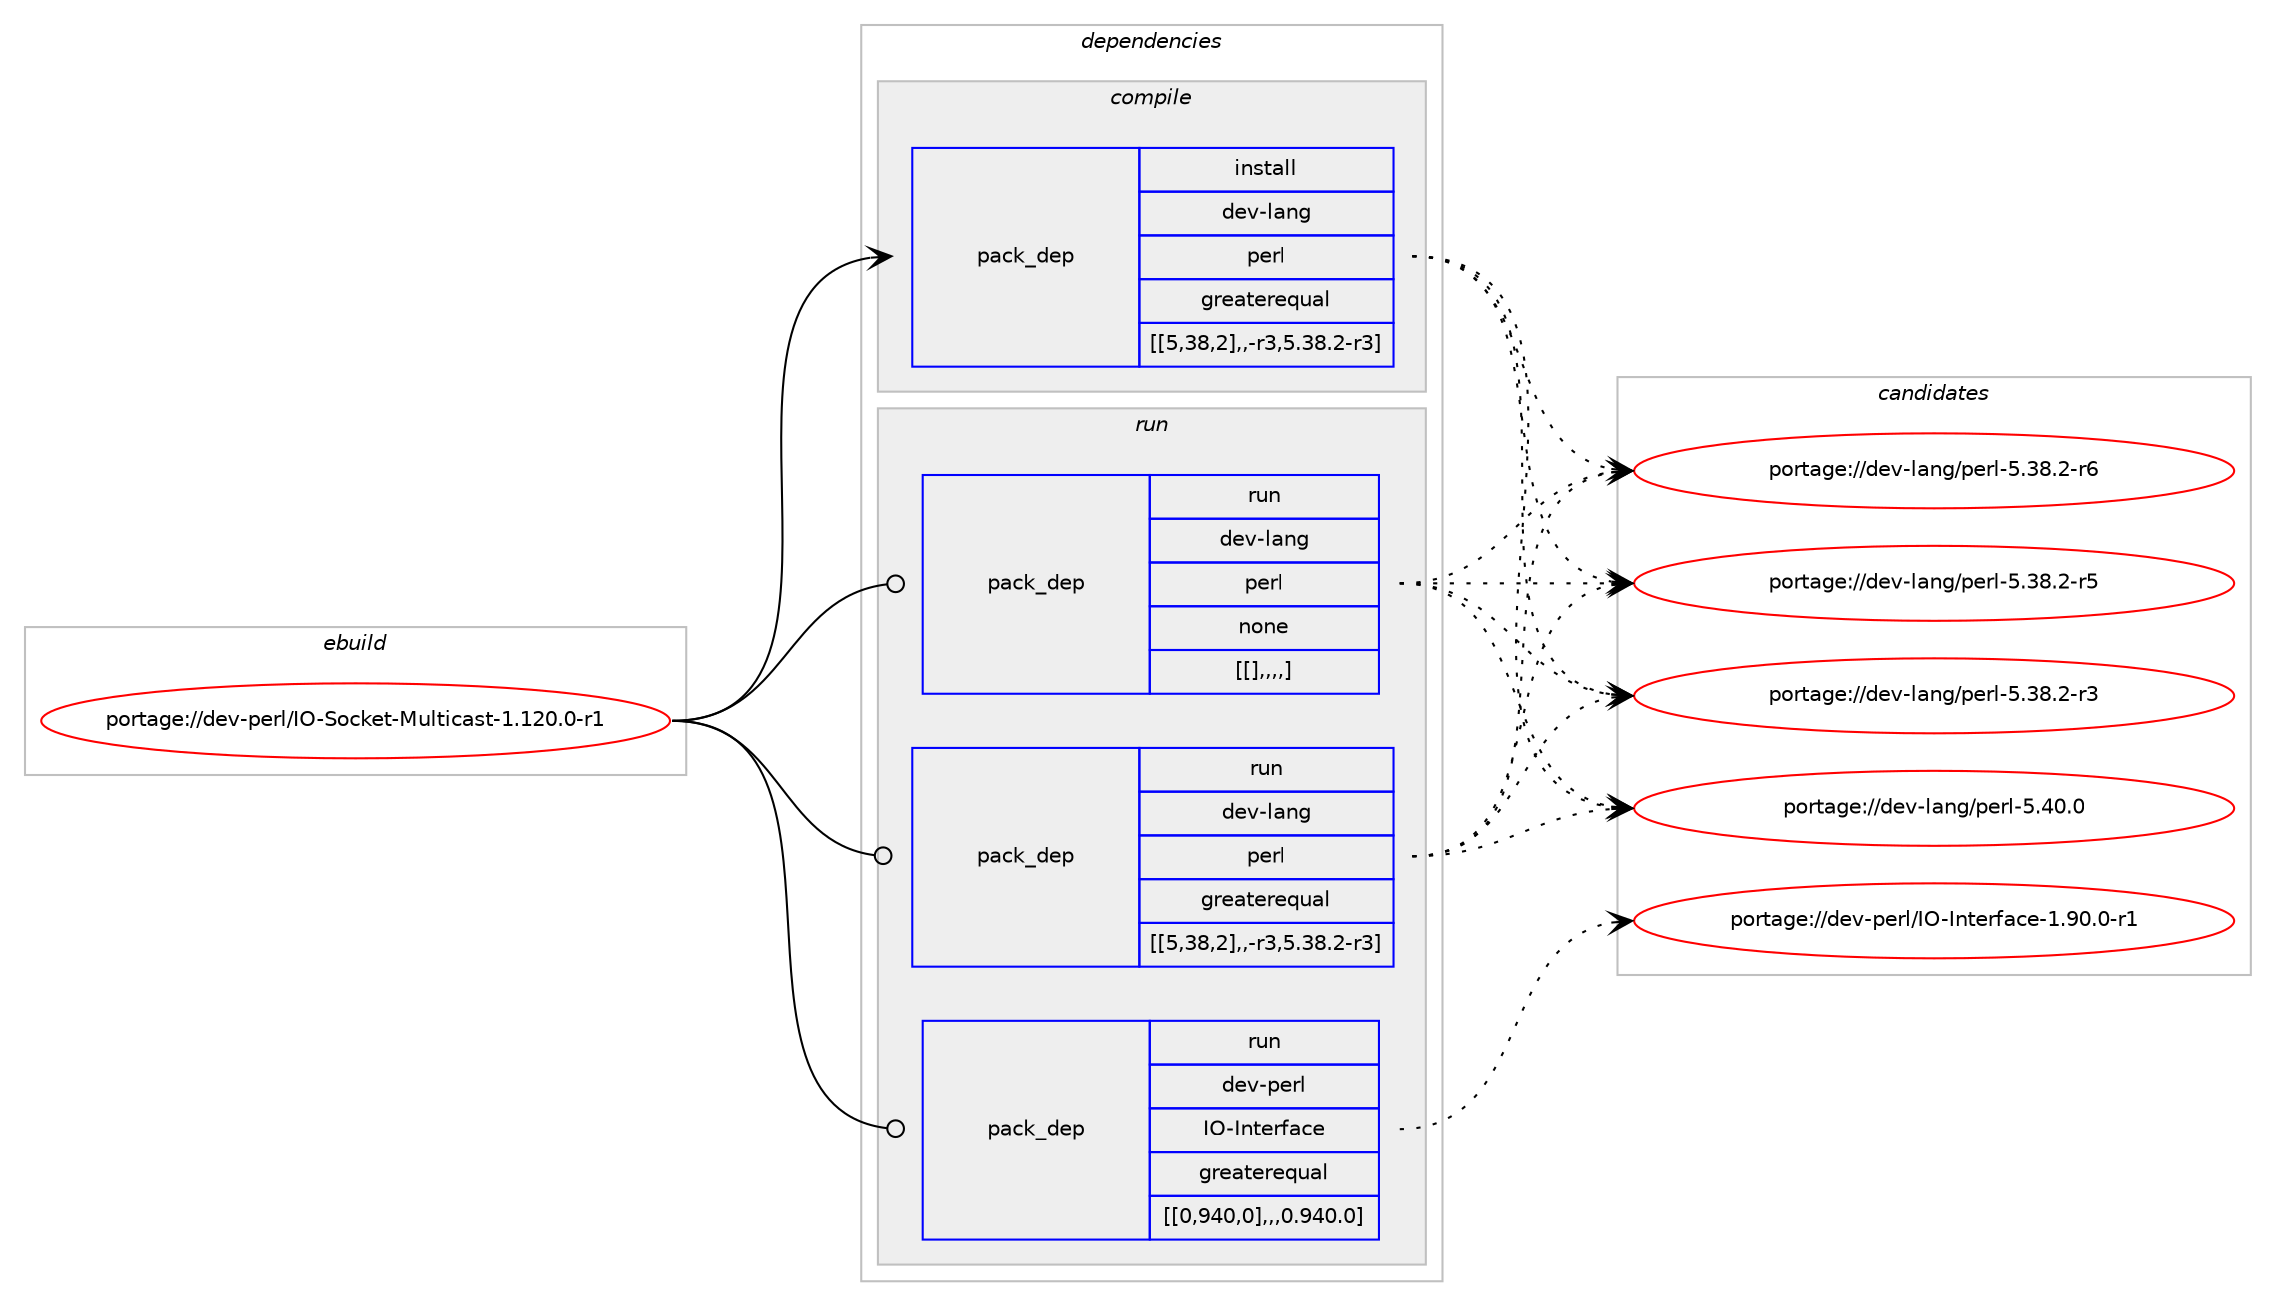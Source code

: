 digraph prolog {

# *************
# Graph options
# *************

newrank=true;
concentrate=true;
compound=true;
graph [rankdir=LR,fontname=Helvetica,fontsize=10,ranksep=1.5];#, ranksep=2.5, nodesep=0.2];
edge  [arrowhead=vee];
node  [fontname=Helvetica,fontsize=10];

# **********
# The ebuild
# **********

subgraph cluster_leftcol {
color=gray;
label=<<i>ebuild</i>>;
id [label="portage://dev-perl/IO-Socket-Multicast-1.120.0-r1", color=red, width=4, href="../dev-perl/IO-Socket-Multicast-1.120.0-r1.svg"];
}

# ****************
# The dependencies
# ****************

subgraph cluster_midcol {
color=gray;
label=<<i>dependencies</i>>;
subgraph cluster_compile {
fillcolor="#eeeeee";
style=filled;
label=<<i>compile</i>>;
subgraph pack100918 {
dependency132506 [label=<<TABLE BORDER="0" CELLBORDER="1" CELLSPACING="0" CELLPADDING="4" WIDTH="220"><TR><TD ROWSPAN="6" CELLPADDING="30">pack_dep</TD></TR><TR><TD WIDTH="110">install</TD></TR><TR><TD>dev-lang</TD></TR><TR><TD>perl</TD></TR><TR><TD>greaterequal</TD></TR><TR><TD>[[5,38,2],,-r3,5.38.2-r3]</TD></TR></TABLE>>, shape=none, color=blue];
}
id:e -> dependency132506:w [weight=20,style="solid",arrowhead="vee"];
}
subgraph cluster_compileandrun {
fillcolor="#eeeeee";
style=filled;
label=<<i>compile and run</i>>;
}
subgraph cluster_run {
fillcolor="#eeeeee";
style=filled;
label=<<i>run</i>>;
subgraph pack100919 {
dependency132507 [label=<<TABLE BORDER="0" CELLBORDER="1" CELLSPACING="0" CELLPADDING="4" WIDTH="220"><TR><TD ROWSPAN="6" CELLPADDING="30">pack_dep</TD></TR><TR><TD WIDTH="110">run</TD></TR><TR><TD>dev-lang</TD></TR><TR><TD>perl</TD></TR><TR><TD>greaterequal</TD></TR><TR><TD>[[5,38,2],,-r3,5.38.2-r3]</TD></TR></TABLE>>, shape=none, color=blue];
}
id:e -> dependency132507:w [weight=20,style="solid",arrowhead="odot"];
subgraph pack100920 {
dependency132508 [label=<<TABLE BORDER="0" CELLBORDER="1" CELLSPACING="0" CELLPADDING="4" WIDTH="220"><TR><TD ROWSPAN="6" CELLPADDING="30">pack_dep</TD></TR><TR><TD WIDTH="110">run</TD></TR><TR><TD>dev-lang</TD></TR><TR><TD>perl</TD></TR><TR><TD>none</TD></TR><TR><TD>[[],,,,]</TD></TR></TABLE>>, shape=none, color=blue];
}
id:e -> dependency132508:w [weight=20,style="solid",arrowhead="odot"];
subgraph pack100921 {
dependency132509 [label=<<TABLE BORDER="0" CELLBORDER="1" CELLSPACING="0" CELLPADDING="4" WIDTH="220"><TR><TD ROWSPAN="6" CELLPADDING="30">pack_dep</TD></TR><TR><TD WIDTH="110">run</TD></TR><TR><TD>dev-perl</TD></TR><TR><TD>IO-Interface</TD></TR><TR><TD>greaterequal</TD></TR><TR><TD>[[0,940,0],,,0.940.0]</TD></TR></TABLE>>, shape=none, color=blue];
}
id:e -> dependency132509:w [weight=20,style="solid",arrowhead="odot"];
}
}

# **************
# The candidates
# **************

subgraph cluster_choices {
rank=same;
color=gray;
label=<<i>candidates</i>>;

subgraph choice100918 {
color=black;
nodesep=1;
choice10010111845108971101034711210111410845534652484648 [label="portage://dev-lang/perl-5.40.0", color=red, width=4,href="../dev-lang/perl-5.40.0.svg"];
choice100101118451089711010347112101114108455346515646504511454 [label="portage://dev-lang/perl-5.38.2-r6", color=red, width=4,href="../dev-lang/perl-5.38.2-r6.svg"];
choice100101118451089711010347112101114108455346515646504511453 [label="portage://dev-lang/perl-5.38.2-r5", color=red, width=4,href="../dev-lang/perl-5.38.2-r5.svg"];
choice100101118451089711010347112101114108455346515646504511451 [label="portage://dev-lang/perl-5.38.2-r3", color=red, width=4,href="../dev-lang/perl-5.38.2-r3.svg"];
dependency132506:e -> choice10010111845108971101034711210111410845534652484648:w [style=dotted,weight="100"];
dependency132506:e -> choice100101118451089711010347112101114108455346515646504511454:w [style=dotted,weight="100"];
dependency132506:e -> choice100101118451089711010347112101114108455346515646504511453:w [style=dotted,weight="100"];
dependency132506:e -> choice100101118451089711010347112101114108455346515646504511451:w [style=dotted,weight="100"];
}
subgraph choice100919 {
color=black;
nodesep=1;
choice10010111845108971101034711210111410845534652484648 [label="portage://dev-lang/perl-5.40.0", color=red, width=4,href="../dev-lang/perl-5.40.0.svg"];
choice100101118451089711010347112101114108455346515646504511454 [label="portage://dev-lang/perl-5.38.2-r6", color=red, width=4,href="../dev-lang/perl-5.38.2-r6.svg"];
choice100101118451089711010347112101114108455346515646504511453 [label="portage://dev-lang/perl-5.38.2-r5", color=red, width=4,href="../dev-lang/perl-5.38.2-r5.svg"];
choice100101118451089711010347112101114108455346515646504511451 [label="portage://dev-lang/perl-5.38.2-r3", color=red, width=4,href="../dev-lang/perl-5.38.2-r3.svg"];
dependency132507:e -> choice10010111845108971101034711210111410845534652484648:w [style=dotted,weight="100"];
dependency132507:e -> choice100101118451089711010347112101114108455346515646504511454:w [style=dotted,weight="100"];
dependency132507:e -> choice100101118451089711010347112101114108455346515646504511453:w [style=dotted,weight="100"];
dependency132507:e -> choice100101118451089711010347112101114108455346515646504511451:w [style=dotted,weight="100"];
}
subgraph choice100920 {
color=black;
nodesep=1;
choice10010111845108971101034711210111410845534652484648 [label="portage://dev-lang/perl-5.40.0", color=red, width=4,href="../dev-lang/perl-5.40.0.svg"];
choice100101118451089711010347112101114108455346515646504511454 [label="portage://dev-lang/perl-5.38.2-r6", color=red, width=4,href="../dev-lang/perl-5.38.2-r6.svg"];
choice100101118451089711010347112101114108455346515646504511453 [label="portage://dev-lang/perl-5.38.2-r5", color=red, width=4,href="../dev-lang/perl-5.38.2-r5.svg"];
choice100101118451089711010347112101114108455346515646504511451 [label="portage://dev-lang/perl-5.38.2-r3", color=red, width=4,href="../dev-lang/perl-5.38.2-r3.svg"];
dependency132508:e -> choice10010111845108971101034711210111410845534652484648:w [style=dotted,weight="100"];
dependency132508:e -> choice100101118451089711010347112101114108455346515646504511454:w [style=dotted,weight="100"];
dependency132508:e -> choice100101118451089711010347112101114108455346515646504511453:w [style=dotted,weight="100"];
dependency132508:e -> choice100101118451089711010347112101114108455346515646504511451:w [style=dotted,weight="100"];
}
subgraph choice100921 {
color=black;
nodesep=1;
choice1001011184511210111410847737945731101161011141029799101454946574846484511449 [label="portage://dev-perl/IO-Interface-1.90.0-r1", color=red, width=4,href="../dev-perl/IO-Interface-1.90.0-r1.svg"];
dependency132509:e -> choice1001011184511210111410847737945731101161011141029799101454946574846484511449:w [style=dotted,weight="100"];
}
}

}
